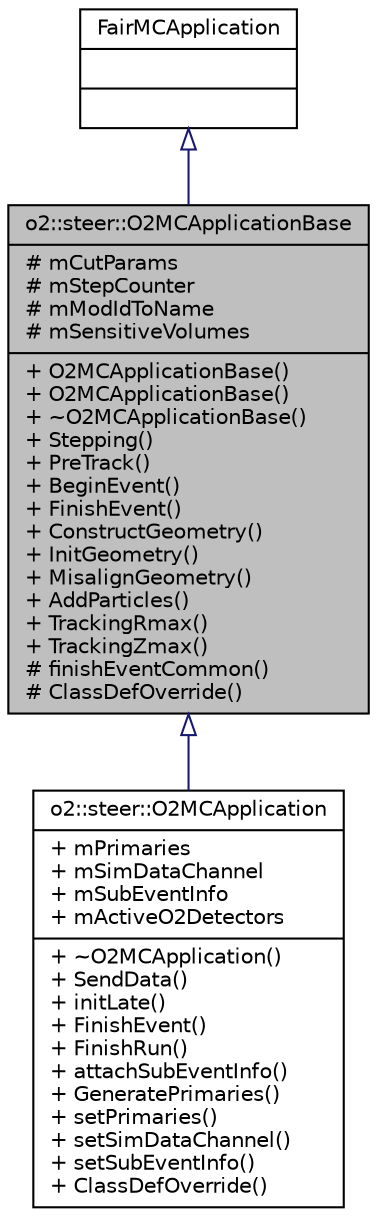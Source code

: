 digraph "o2::steer::O2MCApplicationBase"
{
 // INTERACTIVE_SVG=YES
  bgcolor="transparent";
  edge [fontname="Helvetica",fontsize="10",labelfontname="Helvetica",labelfontsize="10"];
  node [fontname="Helvetica",fontsize="10",shape=record];
  Node0 [label="{o2::steer::O2MCApplicationBase\n|# mCutParams\l# mStepCounter\l# mModIdToName\l# mSensitiveVolumes\l|+ O2MCApplicationBase()\l+ O2MCApplicationBase()\l+ ~O2MCApplicationBase()\l+ Stepping()\l+ PreTrack()\l+ BeginEvent()\l+ FinishEvent()\l+ ConstructGeometry()\l+ InitGeometry()\l+ MisalignGeometry()\l+ AddParticles()\l+ TrackingRmax()\l+ TrackingZmax()\l# finishEventCommon()\l# ClassDefOverride()\l}",height=0.2,width=0.4,color="black", fillcolor="grey75", style="filled", fontcolor="black"];
  Node1 -> Node0 [dir="back",color="midnightblue",fontsize="10",style="solid",arrowtail="onormal",fontname="Helvetica"];
  Node1 [label="{FairMCApplication\n||}",height=0.2,width=0.4,color="black",URL="$d8/def/classFairMCApplication.html"];
  Node0 -> Node2 [dir="back",color="midnightblue",fontsize="10",style="solid",arrowtail="onormal",fontname="Helvetica"];
  Node2 [label="{o2::steer::O2MCApplication\n|+ mPrimaries\l+ mSimDataChannel\l+ mSubEventInfo\l+ mActiveO2Detectors\l|+ ~O2MCApplication()\l+ SendData()\l+ initLate()\l+ FinishEvent()\l+ FinishRun()\l+ attachSubEventInfo()\l+ GeneratePrimaries()\l+ setPrimaries()\l+ setSimDataChannel()\l+ setSubEventInfo()\l+ ClassDefOverride()\l}",height=0.2,width=0.4,color="black",URL="$d6/d8a/classo2_1_1steer_1_1O2MCApplication.html"];
}
